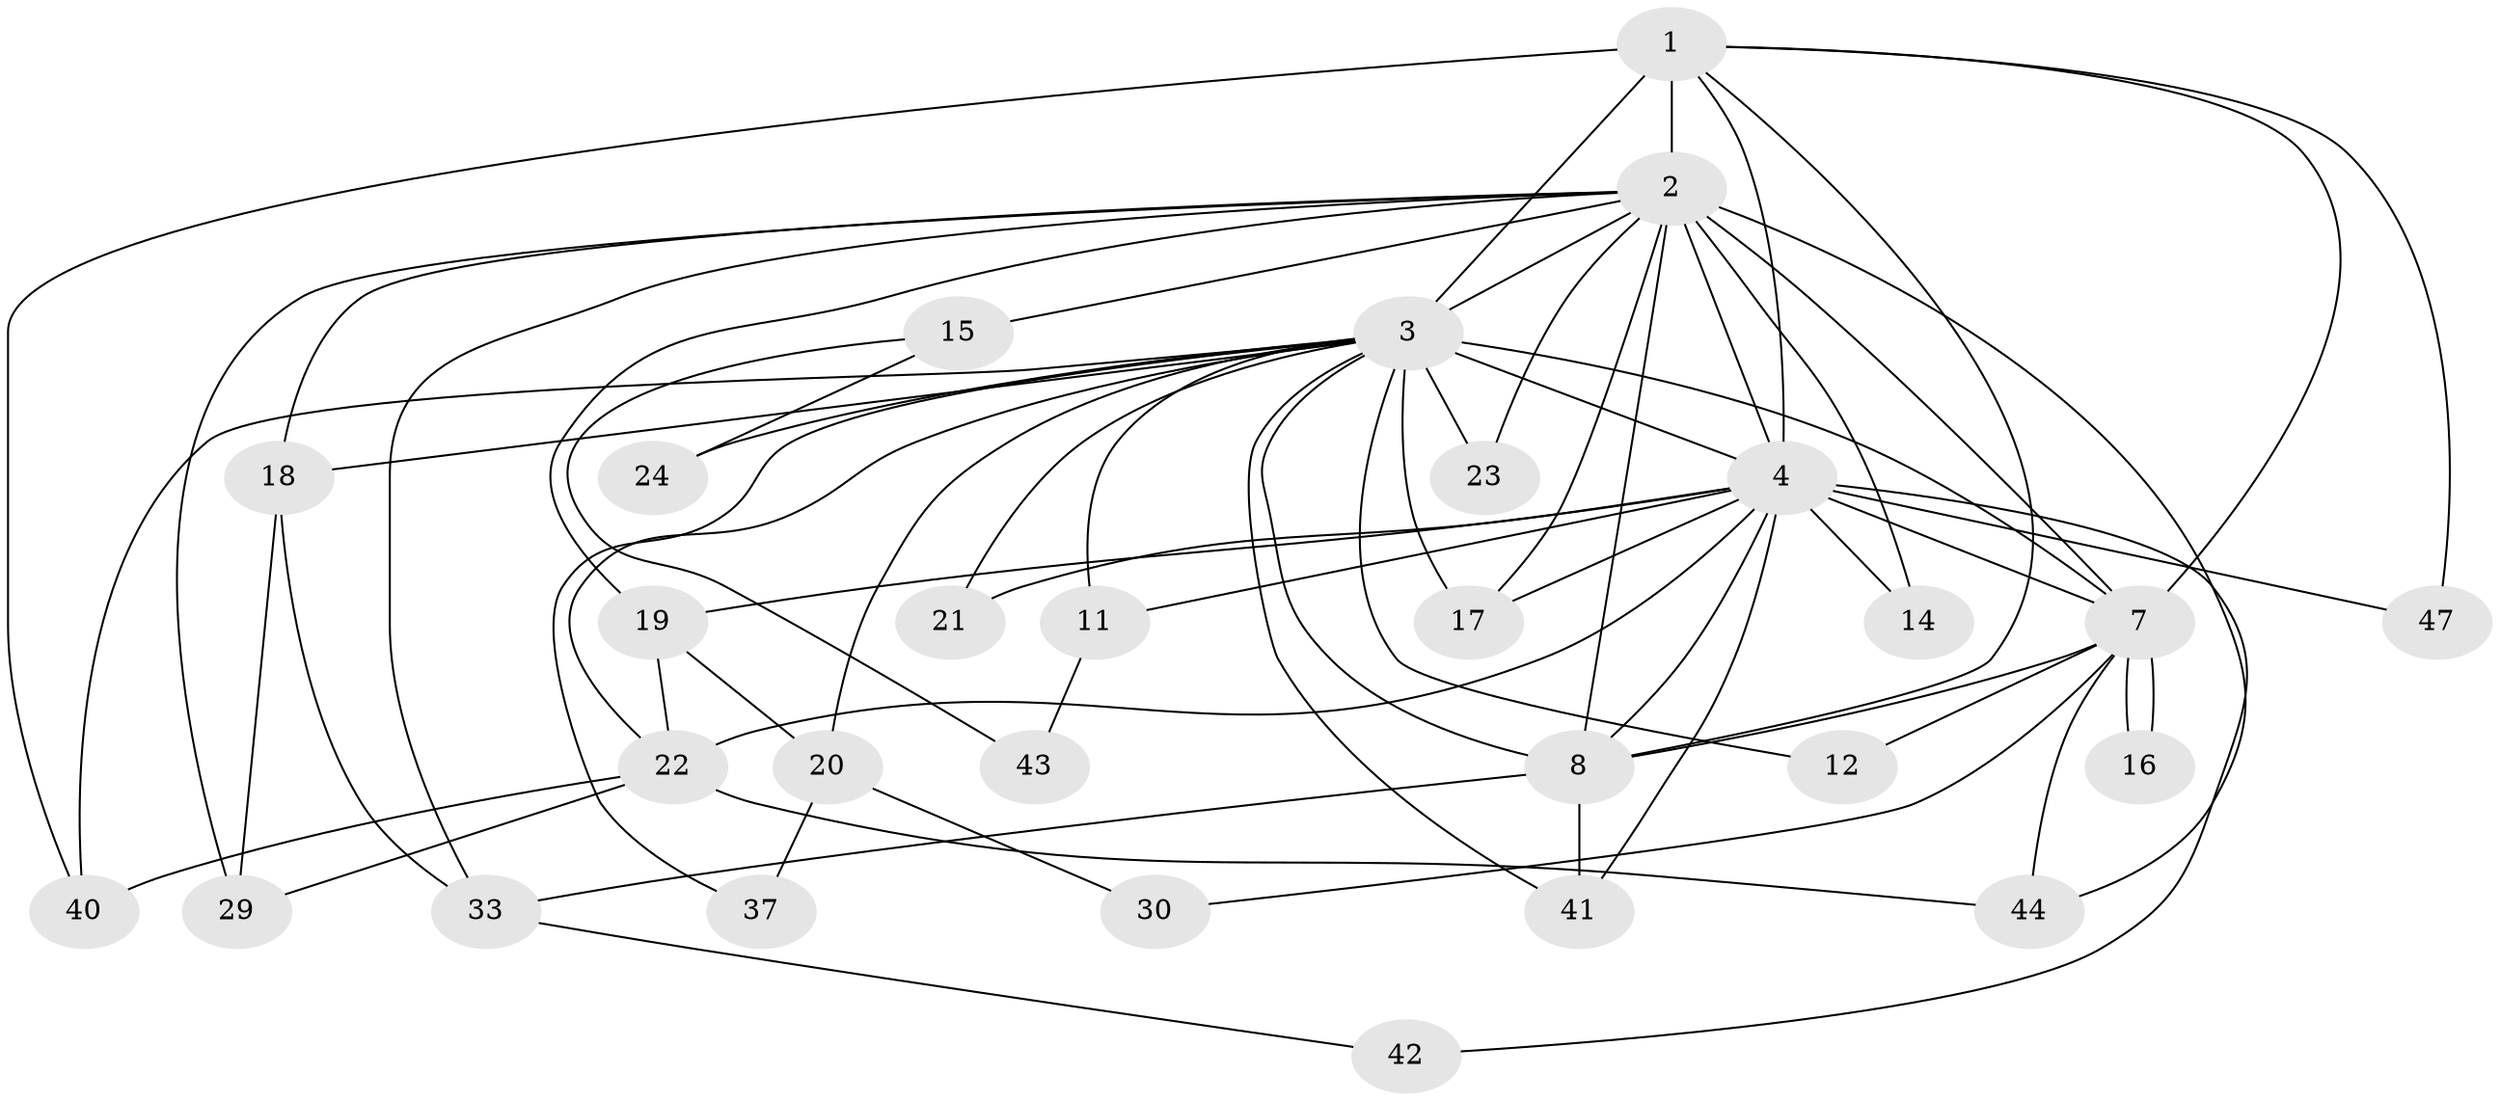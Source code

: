 // original degree distribution, {15: 0.05172413793103448, 13: 0.017241379310344827, 17: 0.017241379310344827, 21: 0.017241379310344827, 20: 0.017241379310344827, 11: 0.017241379310344827, 14: 0.017241379310344827, 16: 0.017241379310344827, 3: 0.1896551724137931, 2: 0.5172413793103449, 5: 0.017241379310344827, 4: 0.08620689655172414, 7: 0.017241379310344827}
// Generated by graph-tools (version 1.1) at 2025/17/03/04/25 18:17:15]
// undirected, 29 vertices, 67 edges
graph export_dot {
graph [start="1"]
  node [color=gray90,style=filled];
  1 [super="+34+39"];
  2 [super="+31+9+10"];
  3 [super="+5+35"];
  4 [super="+6"];
  7;
  8;
  11;
  12 [super="+38"];
  14;
  15 [super="+28"];
  16;
  17;
  18;
  19 [super="+51"];
  20;
  21;
  22 [super="+25"];
  23;
  24;
  29 [super="+56"];
  30;
  33 [super="+46"];
  37;
  40;
  41 [super="+53"];
  42;
  43;
  44 [super="+48"];
  47;
  1 -- 2 [weight=3];
  1 -- 3 [weight=4];
  1 -- 4 [weight=4];
  1 -- 7;
  1 -- 8;
  1 -- 40;
  1 -- 47;
  2 -- 3 [weight=8];
  2 -- 4 [weight=8];
  2 -- 7 [weight=3];
  2 -- 8 [weight=3];
  2 -- 23;
  2 -- 29;
  2 -- 19 [weight=2];
  2 -- 15 [weight=2];
  2 -- 33;
  2 -- 17;
  2 -- 44;
  2 -- 14;
  2 -- 18;
  3 -- 4 [weight=4];
  3 -- 7 [weight=2];
  3 -- 8 [weight=2];
  3 -- 12 [weight=2];
  3 -- 24;
  3 -- 11;
  3 -- 17;
  3 -- 18;
  3 -- 20;
  3 -- 21;
  3 -- 22;
  3 -- 23;
  3 -- 37;
  3 -- 41;
  3 -- 40;
  4 -- 7 [weight=3];
  4 -- 8 [weight=2];
  4 -- 11;
  4 -- 21;
  4 -- 22 [weight=3];
  4 -- 42;
  4 -- 41;
  4 -- 14;
  4 -- 47;
  4 -- 17;
  4 -- 19;
  7 -- 8;
  7 -- 12;
  7 -- 16;
  7 -- 16;
  7 -- 30;
  7 -- 44;
  8 -- 41;
  8 -- 33;
  11 -- 43;
  15 -- 24;
  15 -- 43;
  18 -- 33;
  18 -- 29;
  19 -- 20;
  19 -- 22;
  20 -- 30;
  20 -- 37;
  22 -- 40;
  22 -- 44;
  22 -- 29;
  33 -- 42;
}
